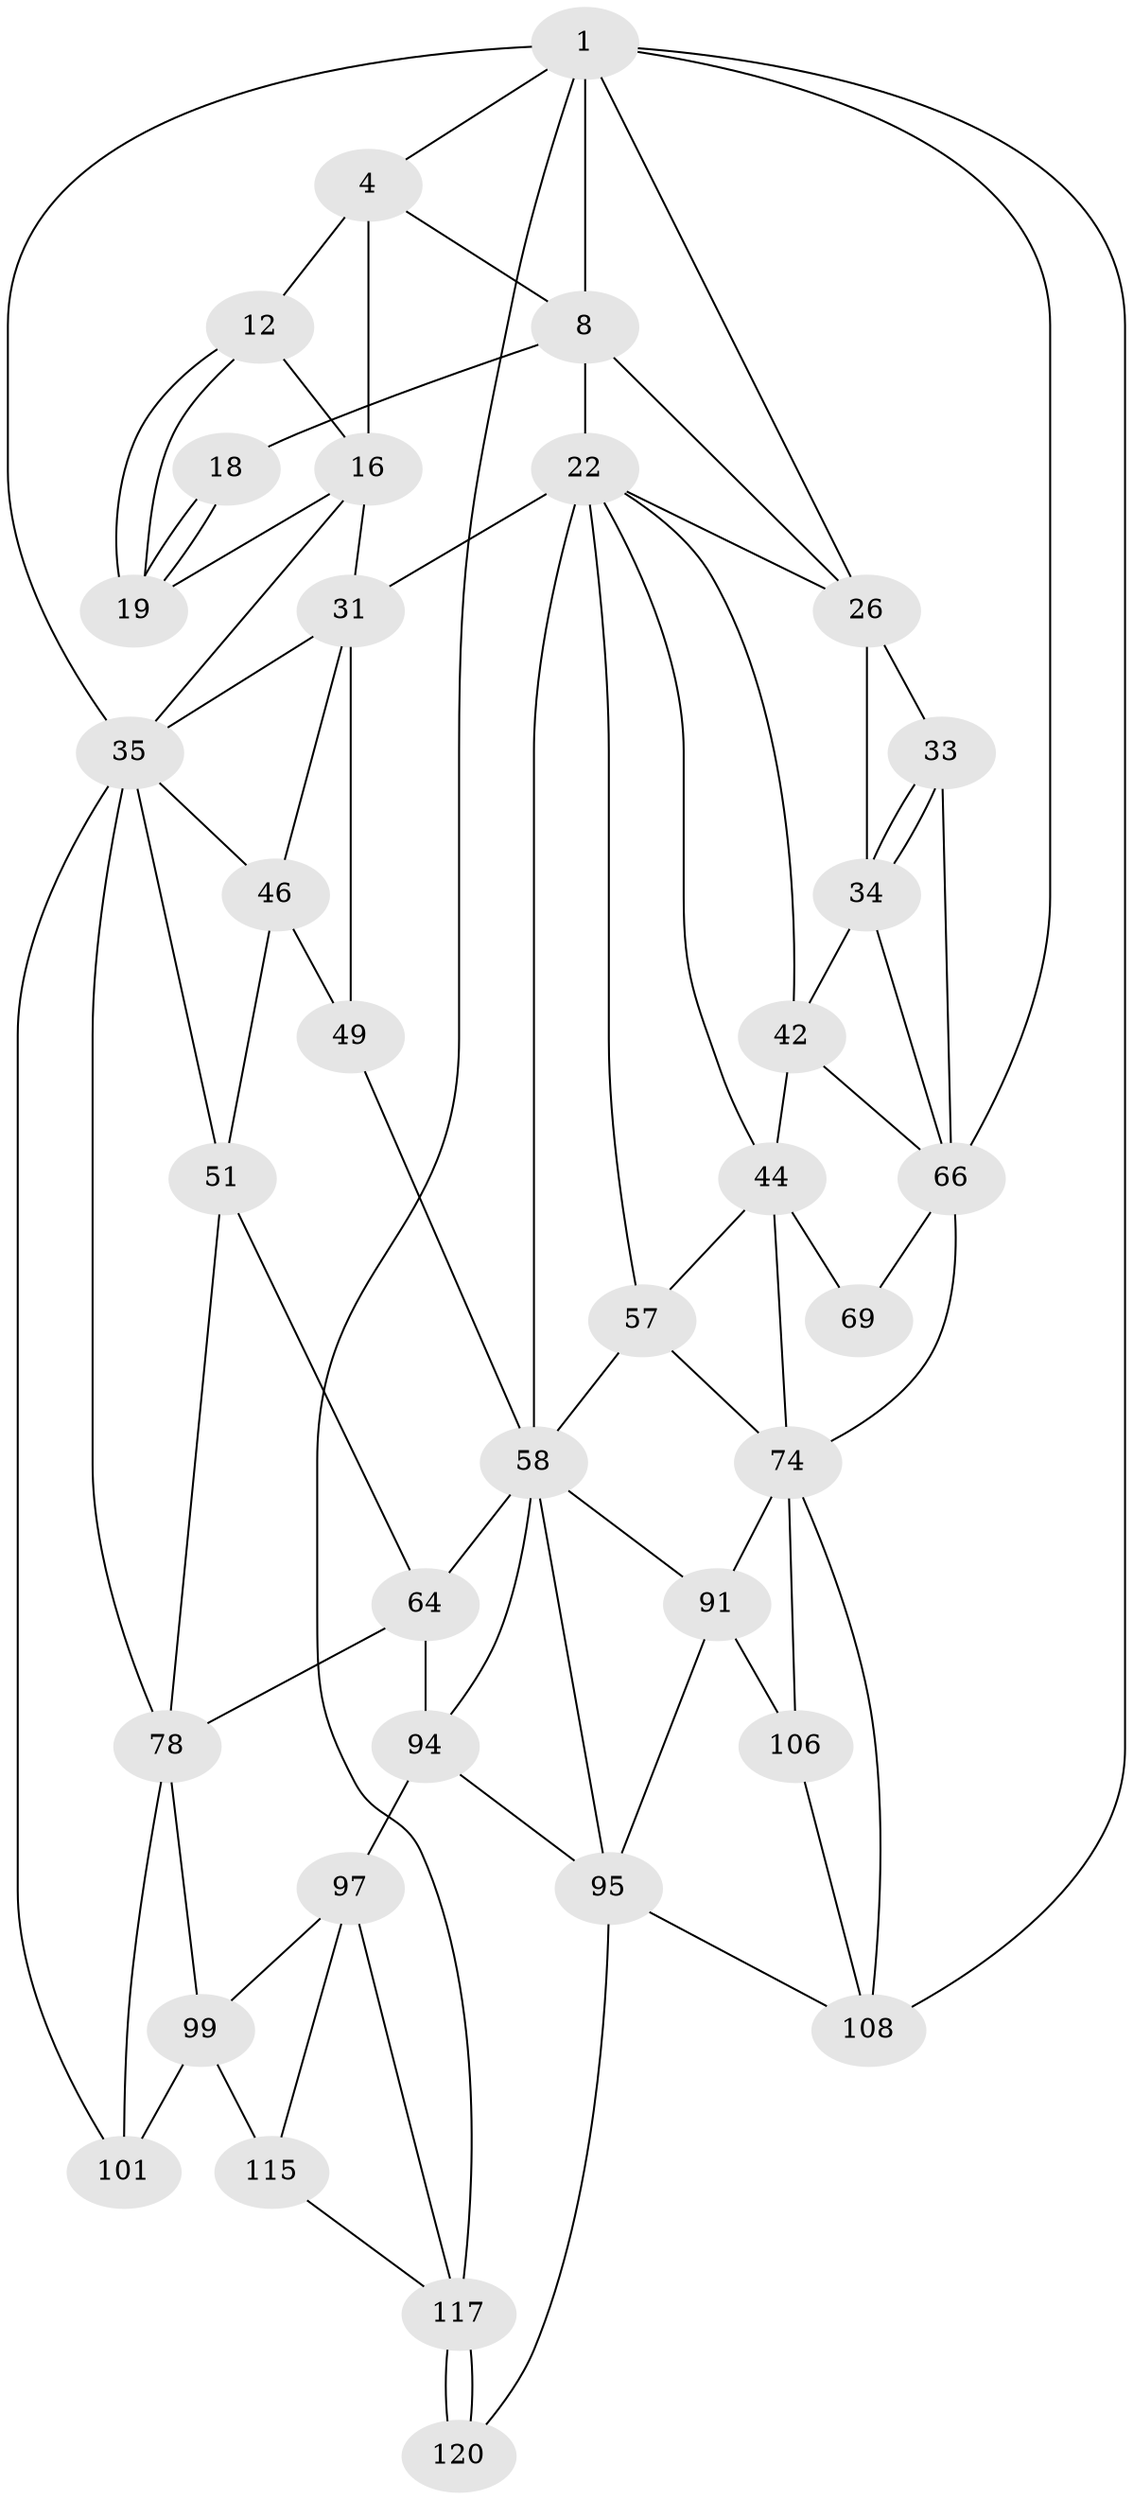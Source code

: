 // original degree distribution, {3: 0.01639344262295082, 6: 0.21311475409836064, 5: 0.5409836065573771, 4: 0.22950819672131148}
// Generated by graph-tools (version 1.1) at 2025/21/03/04/25 18:21:07]
// undirected, 36 vertices, 81 edges
graph export_dot {
graph [start="1"]
  node [color=gray90,style=filled];
  1 [pos="+0.8427886384762303+0",super="+7+2"];
  4 [pos="+0.21195216695446983+0",super="+5"];
  8 [pos="+0.8272437907135101+0",super="+9+21"];
  12 [pos="+0.5240753908141462+0.05685026340935584",super="+13"];
  16 [pos="+0.3876578678317577+0.11925862105473033",super="+25+17"];
  18 [pos="+0.6489135750781854+0.08035357424551633"];
  19 [pos="+0.5359562791647654+0.154977755119638"];
  22 [pos="+0.7660298741467189+0.1971850837385149",super="+28+23"];
  26 [pos="+0.8955813684471674+0.11150948182507403",super="+29+27"];
  31 [pos="+0.5445495173385357+0.24745897696691999",super="+32+48"];
  33 [pos="+1+0.3051769976409487"];
  34 [pos="+1+0.31667036955595135",super="+47"];
  35 [pos="+0.2758266124777992+0.11877837649460818",super="+36+38"];
  42 [pos="+0.8518448049947744+0.3433175673116672",super="+43"];
  44 [pos="+0.7975089245875953+0.3887447496088284",super="+55"];
  46 [pos="+0.3055840169014766+0.30015813267165437",super="+50"];
  49 [pos="+0.3471396257847514+0.38621164475175196"];
  51 [pos="+0.144063315941799+0.4299114982125316",super="+52"];
  57 [pos="+0.6441449048606729+0.4799364722050557",super="+62"];
  58 [pos="+0.5156768350547147+0.47422829728967697",super="+63+59"];
  64 [pos="+0.3169712560251727+0.5075754082317836",super="+65"];
  66 [pos="+0.9206476999332442+0.5757166278555144",super="+67"];
  69 [pos="+0.8148693268130307+0.576482888471504"];
  74 [pos="+0.6773791754036471+0.5726947616187831",super="+90"];
  78 [pos="+0.11551016054200115+0.5251325005230945",super="+82+79"];
  91 [pos="+0.687752520830773+0.6442280803530779",super="+103"];
  94 [pos="+0.4104960542307266+0.6922919896138492",super="+96"];
  95 [pos="+0.5101688984559231+0.7071209324055509",super="+104"];
  97 [pos="+0.28477683569778656+0.776270624836489",super="+98+116"];
  99 [pos="+0.22753416009332394+0.7445423265890091",super="+110+100"];
  101 [pos="+0.14038113865505483+0.6834901030118729",super="+102"];
  106 [pos="+0.6806899924577345+0.7922802912779152"];
  108 [pos="+1+1",super="+109"];
  115 [pos="+0.18005709000758122+0.9011259925141658"];
  117 [pos="+0.33654175855941715+0.9679573445477044",super="+118"];
  120 [pos="+0.3792011693911795+1",super="+121"];
  1 -- 8 [weight=2];
  1 -- 66;
  1 -- 4;
  1 -- 117;
  1 -- 26;
  1 -- 108;
  1 -- 35 [weight=2];
  4 -- 16;
  4 -- 8;
  4 -- 12 [weight=2];
  8 -- 18 [weight=2];
  8 -- 26;
  8 -- 22 [weight=2];
  12 -- 19;
  12 -- 19;
  12 -- 16;
  16 -- 19;
  16 -- 31;
  16 -- 35;
  18 -- 19;
  18 -- 19;
  22 -- 42;
  22 -- 26;
  22 -- 57;
  22 -- 58;
  22 -- 44;
  22 -- 31 [weight=2];
  26 -- 33;
  26 -- 34;
  31 -- 46;
  31 -- 49;
  31 -- 35;
  33 -- 34;
  33 -- 34;
  33 -- 66;
  34 -- 42;
  34 -- 66;
  35 -- 51;
  35 -- 101;
  35 -- 78;
  35 -- 46;
  42 -- 44;
  42 -- 66;
  44 -- 57;
  44 -- 74;
  44 -- 69 [weight=2];
  46 -- 49;
  46 -- 51;
  49 -- 58;
  51 -- 78;
  51 -- 64;
  57 -- 74;
  57 -- 58;
  58 -- 91;
  58 -- 64 [weight=3];
  58 -- 94;
  58 -- 95 [weight=2];
  64 -- 78;
  64 -- 94;
  66 -- 69;
  66 -- 74;
  74 -- 106;
  74 -- 91;
  74 -- 108;
  78 -- 99;
  78 -- 101;
  91 -- 106;
  91 -- 95;
  94 -- 97 [weight=2];
  94 -- 95;
  95 -- 120 [weight=2];
  95 -- 108;
  97 -- 99;
  97 -- 115;
  97 -- 117;
  99 -- 115;
  99 -- 101 [weight=3];
  106 -- 108;
  115 -- 117;
  117 -- 120 [weight=2];
  117 -- 120;
}
